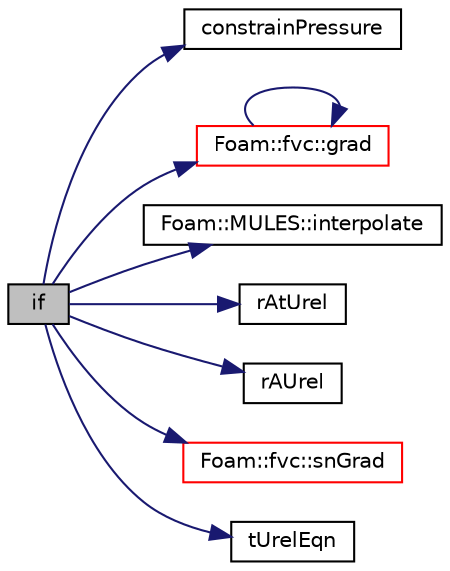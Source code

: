 digraph "if"
{
  bgcolor="transparent";
  edge [fontname="Helvetica",fontsize="10",labelfontname="Helvetica",labelfontsize="10"];
  node [fontname="Helvetica",fontsize="10",shape=record];
  rankdir="LR";
  Node1 [label="if",height=0.2,width=0.4,color="black", fillcolor="grey75", style="filled", fontcolor="black"];
  Node1 -> Node2 [color="midnightblue",fontsize="10",style="solid",fontname="Helvetica"];
  Node2 [label="constrainPressure",height=0.2,width=0.4,color="black",URL="$a03060.html#a99a17e3e05078559ff760b2a0b61b285"];
  Node1 -> Node3 [color="midnightblue",fontsize="10",style="solid",fontname="Helvetica"];
  Node3 [label="Foam::fvc::grad",height=0.2,width=0.4,color="red",URL="$a10972.html#a7c00ec90ecc15ed3005255e42c52827a"];
  Node3 -> Node3 [color="midnightblue",fontsize="10",style="solid",fontname="Helvetica"];
  Node1 -> Node4 [color="midnightblue",fontsize="10",style="solid",fontname="Helvetica"];
  Node4 [label="Foam::MULES::interpolate",height=0.2,width=0.4,color="black",URL="$a10996.html#a4d62f21551985d814104861e7c1d9b4f"];
  Node1 -> Node5 [color="midnightblue",fontsize="10",style="solid",fontname="Helvetica"];
  Node5 [label="rAtUrel",height=0.2,width=0.4,color="black",URL="$a03081.html#a2c7eff99e7bb2165eb0ce38503a59583"];
  Node1 -> Node6 [color="midnightblue",fontsize="10",style="solid",fontname="Helvetica"];
  Node6 [label="rAUrel",height=0.2,width=0.4,color="black",URL="$a03081.html#ad98dd1b717eeeca170f99af23f6b00af"];
  Node1 -> Node7 [color="midnightblue",fontsize="10",style="solid",fontname="Helvetica"];
  Node7 [label="Foam::fvc::snGrad",height=0.2,width=0.4,color="red",URL="$a10972.html#a15da734ee906cb52cf17937ab84c41a0"];
  Node1 -> Node8 [color="midnightblue",fontsize="10",style="solid",fontname="Helvetica"];
  Node8 [label="tUrelEqn",height=0.2,width=0.4,color="black",URL="$a03377.html#a592a0e2f7af0ba834b39831c31e6a0fb"];
}
